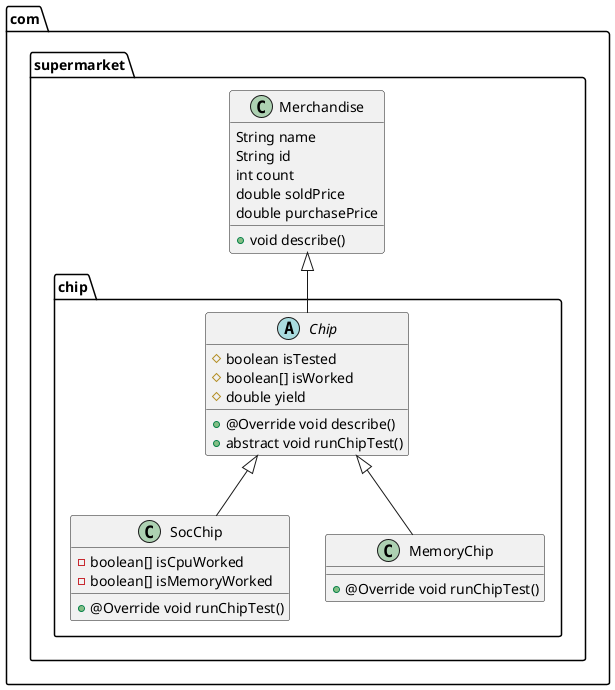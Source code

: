 @startuml
class com.supermarket.Merchandise {
    String name
    String id
    int count
    double soldPrice
    double purchasePrice
    +void describe()
}
abstract com.supermarket.chip.Chip {
    # boolean isTested
    # boolean[] isWorked
    # double yield
    + @Override void describe()
    + abstract void runChipTest()
}
class com.supermarket.chip.SocChip {
    - boolean[] isCpuWorked
    - boolean[] isMemoryWorked
    + @Override void runChipTest()
}
class com.supermarket.chip.MemoryChip {
    + @Override void runChipTest()
}

com.supermarket.Merchandise <|-- com.supermarket.chip.Chip
com.supermarket.chip.Chip <|-- com.supermarket.chip.SocChip
com.supermarket.chip.Chip <|-- com.supermarket.chip.MemoryChip

@enduml